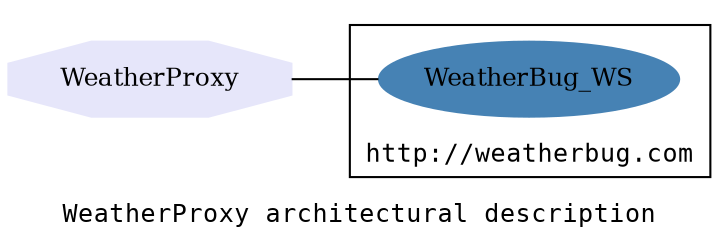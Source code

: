 digraph weather_proxy_arch {

  label="WeatherProxy architectural description";
  fontname="Courier";
  node [fontsize=12, style=filled, shape="ellipse", color="#4682B4"];
  edge [arrowhead="none"];
  fontsize=12;
  rankdir=LR ;


  subgraph cluster_partner {
    label="http://weatherbug.com";
    labelloc=b;
    weather_bug [label="WeatherBug_WS"];
  }

  weather_proxy [label="WeatherProxy", color="#E6E6FA", shape="octagon"];
  weather_proxy -> weather_bug;

}